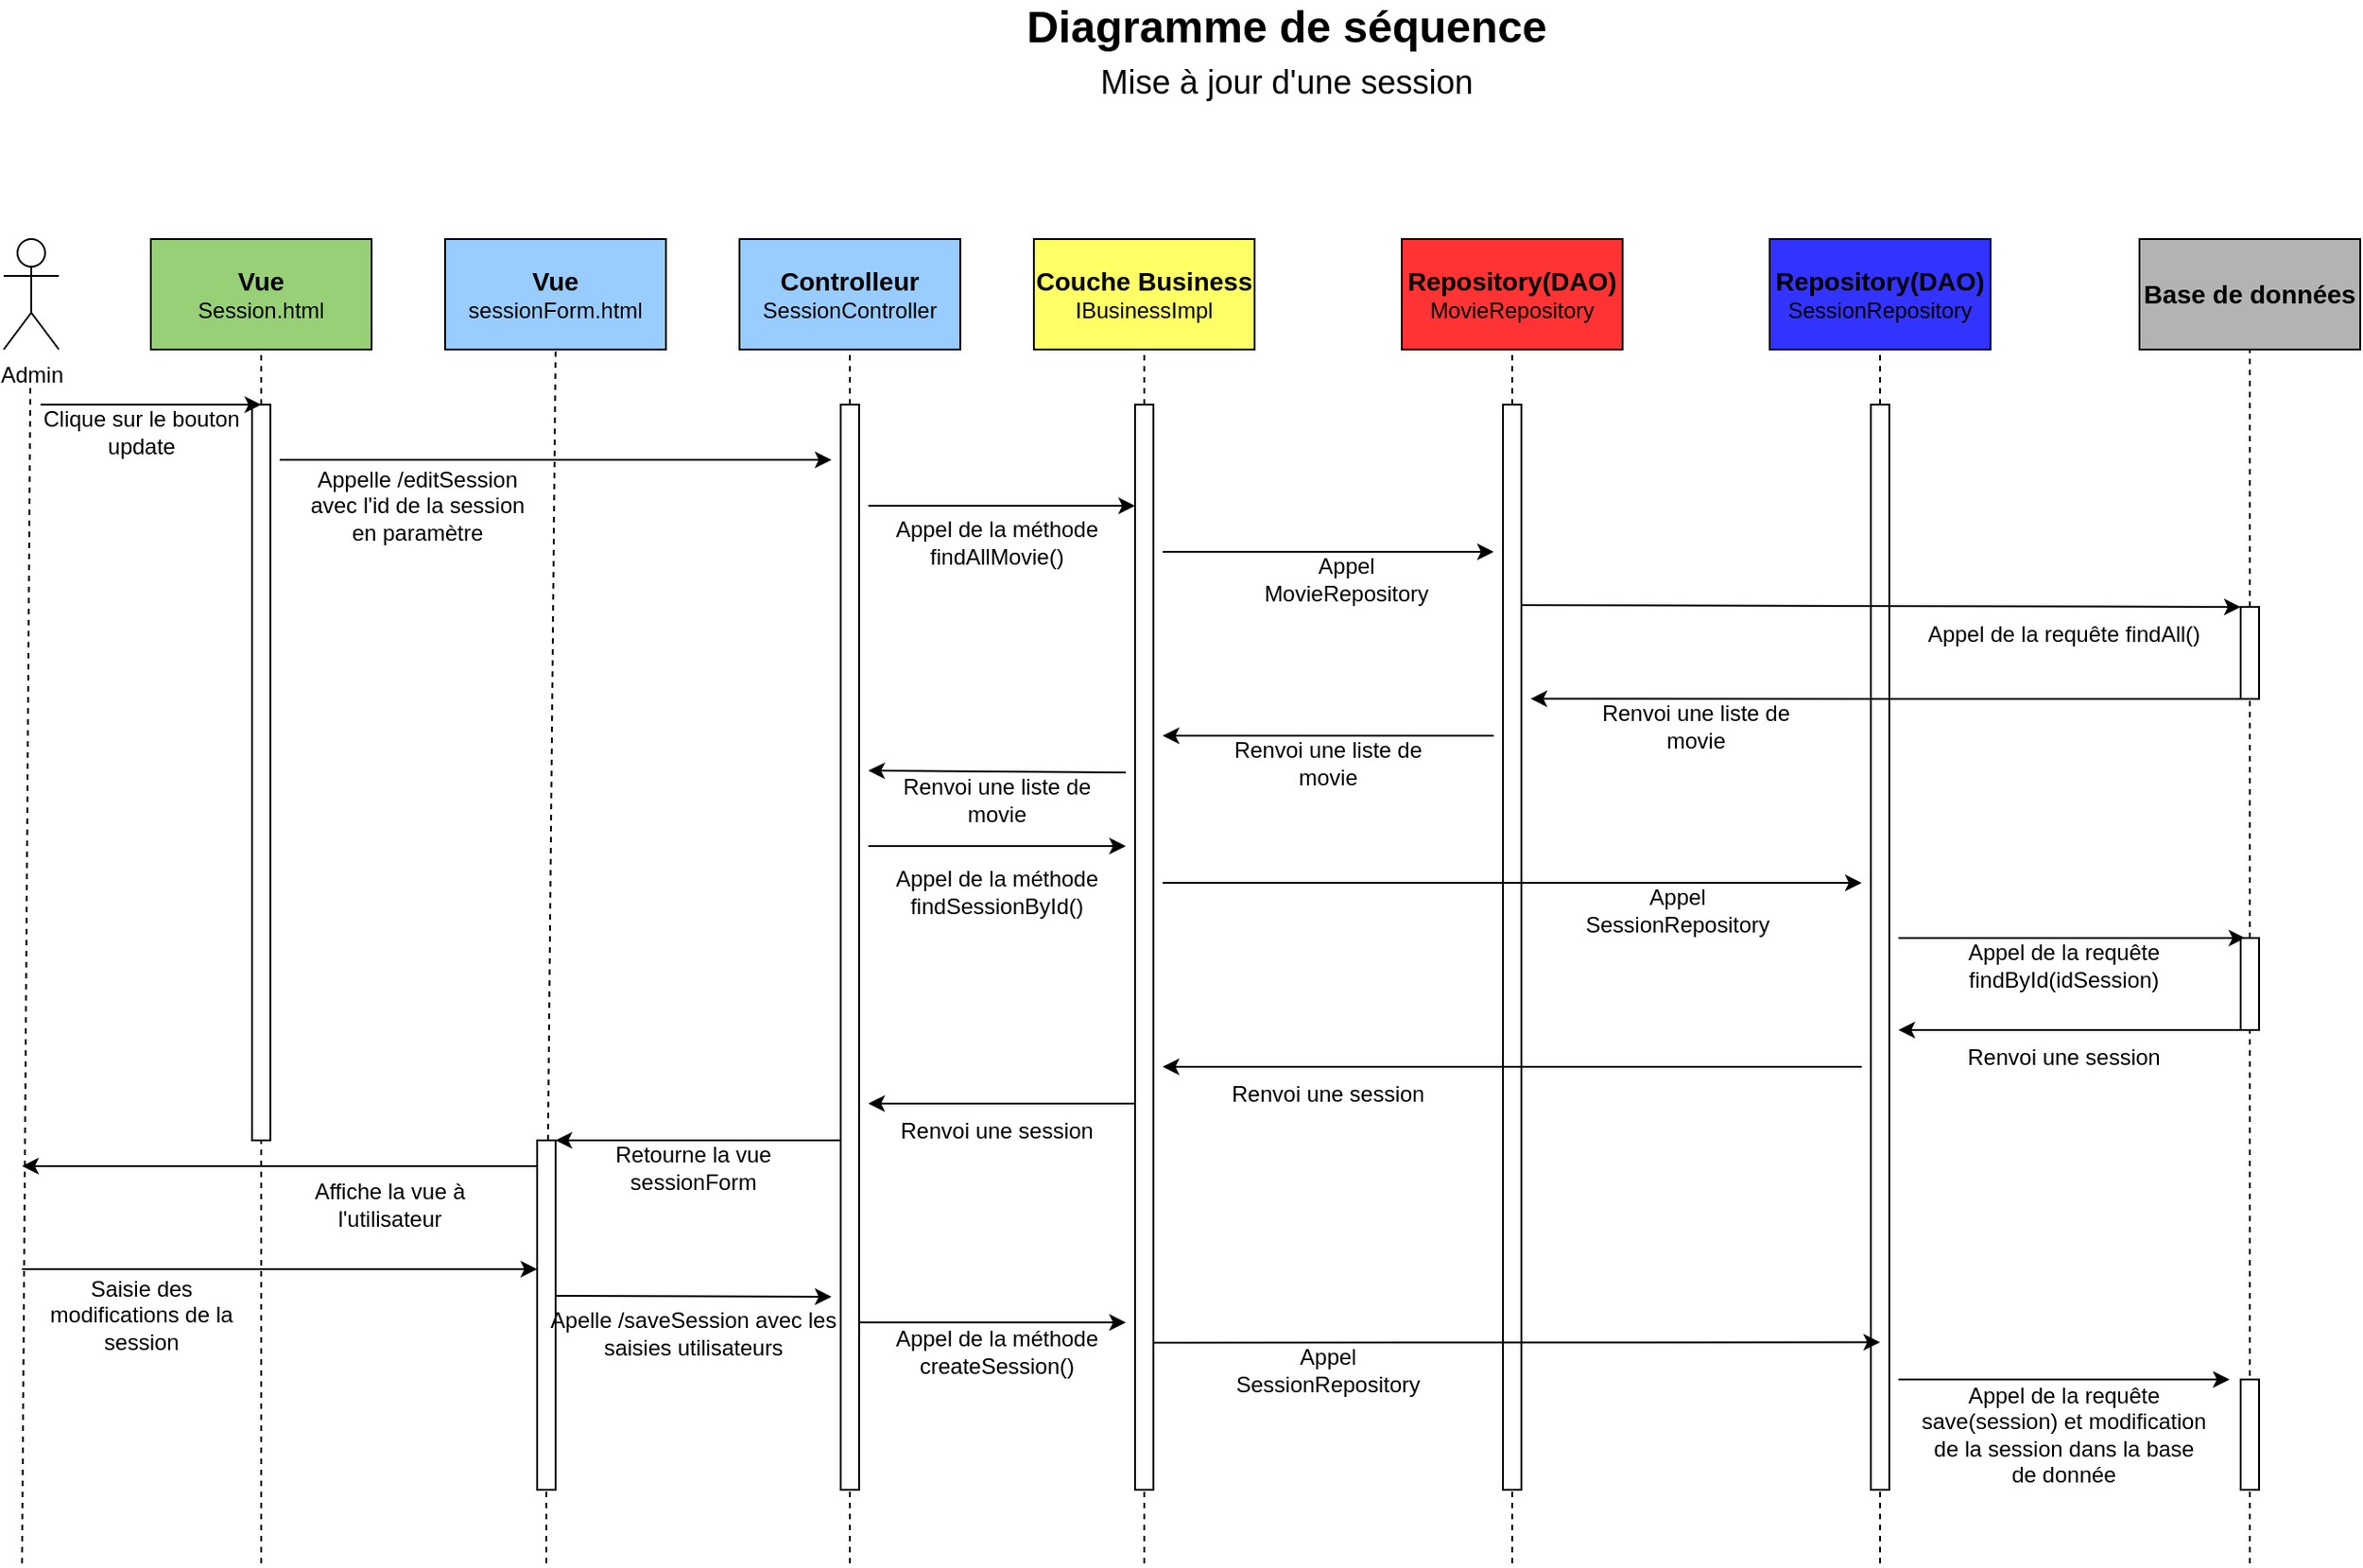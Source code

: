 <mxfile version="24.3.0" type="device">
  <diagram name="Page-1" id="tVgS0q6VFjcbdLN4Nh3d">
    <mxGraphModel dx="1674" dy="1875" grid="1" gridSize="10" guides="1" tooltips="1" connect="1" arrows="1" fold="1" page="1" pageScale="1" pageWidth="827" pageHeight="1169" math="0" shadow="0">
      <root>
        <mxCell id="0" />
        <mxCell id="1" parent="0" />
        <mxCell id="qwBaxFvpxCYaEjQg8hOL-1" value="&lt;font style=&quot;font-size: 18px;&quot;&gt;Mise à jour d&#39;une session&lt;/font&gt;" style="text;html=1;align=center;verticalAlign=middle;whiteSpace=wrap;rounded=0;" parent="1" vertex="1">
          <mxGeometry x="630" y="-20" width="295" height="30" as="geometry" />
        </mxCell>
        <mxCell id="qwBaxFvpxCYaEjQg8hOL-2" value="&lt;font style=&quot;font-size: 24px;&quot;&gt;&lt;b&gt;&lt;font&gt;Diagramme de séquence&lt;/font&gt;&lt;/b&gt;&lt;/font&gt;" style="text;html=1;align=center;verticalAlign=middle;whiteSpace=wrap;rounded=0;" parent="1" vertex="1">
          <mxGeometry x="625" y="-50" width="305" height="30" as="geometry" />
        </mxCell>
        <mxCell id="qwBaxFvpxCYaEjQg8hOL-3" value="Admin" style="shape=umlActor;verticalLabelPosition=bottom;verticalAlign=top;html=1;outlineConnect=0;" parent="1" vertex="1">
          <mxGeometry x="80" y="80" width="30" height="60" as="geometry" />
        </mxCell>
        <mxCell id="qwBaxFvpxCYaEjQg8hOL-4" value="" style="endArrow=none;dashed=1;html=1;rounded=0;" parent="1" edge="1">
          <mxGeometry width="50" height="50" relative="1" as="geometry">
            <mxPoint x="90" y="800" as="sourcePoint" />
            <mxPoint x="94.5" y="160" as="targetPoint" />
          </mxGeometry>
        </mxCell>
        <mxCell id="qwBaxFvpxCYaEjQg8hOL-5" value="&lt;div&gt;&lt;b&gt;&lt;font style=&quot;font-size: 14px;&quot;&gt;Vue&lt;/font&gt;&lt;/b&gt;&lt;/div&gt;&lt;div&gt;Session.html&lt;br&gt;&lt;/div&gt;" style="rounded=0;whiteSpace=wrap;html=1;fillColor=#97D077;" parent="1" vertex="1">
          <mxGeometry x="160" y="80" width="120" height="60" as="geometry" />
        </mxCell>
        <mxCell id="qwBaxFvpxCYaEjQg8hOL-6" value="" style="endArrow=none;dashed=1;html=1;rounded=0;entryX=0.5;entryY=1;entryDx=0;entryDy=0;" parent="1" source="qwBaxFvpxCYaEjQg8hOL-7" target="qwBaxFvpxCYaEjQg8hOL-5" edge="1">
          <mxGeometry width="50" height="50" relative="1" as="geometry">
            <mxPoint x="257.75" y="580" as="sourcePoint" />
            <mxPoint x="262.25" y="180" as="targetPoint" />
          </mxGeometry>
        </mxCell>
        <mxCell id="qwBaxFvpxCYaEjQg8hOL-8" value="" style="endArrow=none;dashed=1;html=1;rounded=0;entryX=0.5;entryY=1;entryDx=0;entryDy=0;" parent="1" target="qwBaxFvpxCYaEjQg8hOL-7" edge="1">
          <mxGeometry width="50" height="50" relative="1" as="geometry">
            <mxPoint x="220" y="800" as="sourcePoint" />
            <mxPoint x="260" y="140" as="targetPoint" />
          </mxGeometry>
        </mxCell>
        <mxCell id="qwBaxFvpxCYaEjQg8hOL-7" value="" style="rounded=0;whiteSpace=wrap;html=1;" parent="1" vertex="1">
          <mxGeometry x="215" y="170" width="10" height="400" as="geometry" />
        </mxCell>
        <mxCell id="qwBaxFvpxCYaEjQg8hOL-9" value="&lt;div&gt;&lt;b&gt;&lt;font style=&quot;font-size: 14px;&quot;&gt;Controlleur&lt;/font&gt;&lt;/b&gt;&lt;/div&gt;&lt;div&gt;SessionController&lt;br&gt;&lt;/div&gt;" style="rounded=0;whiteSpace=wrap;html=1;fillColor=#99CCFF;" parent="1" vertex="1">
          <mxGeometry x="480" y="80" width="120" height="60" as="geometry" />
        </mxCell>
        <mxCell id="qwBaxFvpxCYaEjQg8hOL-10" value="" style="endArrow=none;dashed=1;html=1;rounded=0;entryX=0.5;entryY=1;entryDx=0;entryDy=0;" parent="1" source="qwBaxFvpxCYaEjQg8hOL-14" target="qwBaxFvpxCYaEjQg8hOL-9" edge="1">
          <mxGeometry width="50" height="50" relative="1" as="geometry">
            <mxPoint x="420" y="570" as="sourcePoint" />
            <mxPoint x="422.25" y="170" as="targetPoint" />
          </mxGeometry>
        </mxCell>
        <mxCell id="qwBaxFvpxCYaEjQg8hOL-11" value="" style="endArrow=classic;html=1;rounded=0;" parent="1" edge="1">
          <mxGeometry width="50" height="50" relative="1" as="geometry">
            <mxPoint x="100" y="170" as="sourcePoint" />
            <mxPoint x="220" y="170" as="targetPoint" />
          </mxGeometry>
        </mxCell>
        <mxCell id="qwBaxFvpxCYaEjQg8hOL-13" value="Clique sur le bouton update" style="text;html=1;align=center;verticalAlign=middle;whiteSpace=wrap;rounded=0;" parent="1" vertex="1">
          <mxGeometry x="95" y="170" width="120" height="30" as="geometry" />
        </mxCell>
        <mxCell id="qwBaxFvpxCYaEjQg8hOL-15" value="" style="endArrow=none;dashed=1;html=1;rounded=0;entryX=0.5;entryY=1;entryDx=0;entryDy=0;" parent="1" target="qwBaxFvpxCYaEjQg8hOL-14" edge="1">
          <mxGeometry width="50" height="50" relative="1" as="geometry">
            <mxPoint x="540" y="570" as="sourcePoint" />
            <mxPoint x="420" y="140" as="targetPoint" />
          </mxGeometry>
        </mxCell>
        <mxCell id="qwBaxFvpxCYaEjQg8hOL-14" value="" style="rounded=0;whiteSpace=wrap;html=1;" parent="1" vertex="1">
          <mxGeometry x="535" y="170" width="10" height="590" as="geometry" />
        </mxCell>
        <mxCell id="qwBaxFvpxCYaEjQg8hOL-16" value="" style="endArrow=classic;html=1;rounded=0;" parent="1" edge="1">
          <mxGeometry width="50" height="50" relative="1" as="geometry">
            <mxPoint x="230" y="200" as="sourcePoint" />
            <mxPoint x="530" y="200" as="targetPoint" />
          </mxGeometry>
        </mxCell>
        <mxCell id="qwBaxFvpxCYaEjQg8hOL-18" value="Appelle /editSession avec l&#39;id de la session en paramètre" style="text;html=1;align=center;verticalAlign=middle;whiteSpace=wrap;rounded=0;" parent="1" vertex="1">
          <mxGeometry x="240" y="210" width="130" height="30" as="geometry" />
        </mxCell>
        <mxCell id="qwBaxFvpxCYaEjQg8hOL-19" value="&lt;div&gt;&lt;b&gt;&lt;font style=&quot;font-size: 14px;&quot;&gt;Couche Business&lt;/font&gt;&lt;/b&gt;&lt;/div&gt;&lt;div&gt;IBusinessImpl&lt;br&gt;&lt;/div&gt;" style="rounded=0;whiteSpace=wrap;html=1;fillColor=#FFFF66;" parent="1" vertex="1">
          <mxGeometry x="640" y="80" width="120" height="60" as="geometry" />
        </mxCell>
        <mxCell id="qwBaxFvpxCYaEjQg8hOL-20" value="" style="endArrow=none;dashed=1;html=1;rounded=0;entryX=0.5;entryY=1;entryDx=0;entryDy=0;" parent="1" source="qwBaxFvpxCYaEjQg8hOL-21" target="qwBaxFvpxCYaEjQg8hOL-19" edge="1">
          <mxGeometry width="50" height="50" relative="1" as="geometry">
            <mxPoint x="578.88" y="600" as="sourcePoint" />
            <mxPoint x="581.13" y="150" as="targetPoint" />
          </mxGeometry>
        </mxCell>
        <mxCell id="qwBaxFvpxCYaEjQg8hOL-23" value="" style="endArrow=none;dashed=1;html=1;rounded=0;entryX=0.5;entryY=1;entryDx=0;entryDy=0;" parent="1" target="qwBaxFvpxCYaEjQg8hOL-21" edge="1">
          <mxGeometry width="50" height="50" relative="1" as="geometry">
            <mxPoint x="700" y="800" as="sourcePoint" />
            <mxPoint x="631.12" y="280" as="targetPoint" />
          </mxGeometry>
        </mxCell>
        <mxCell id="qwBaxFvpxCYaEjQg8hOL-21" value="" style="rounded=0;whiteSpace=wrap;html=1;" parent="1" vertex="1">
          <mxGeometry x="695" y="170" width="10" height="590" as="geometry" />
        </mxCell>
        <mxCell id="qwBaxFvpxCYaEjQg8hOL-24" value="" style="endArrow=classic;html=1;rounded=0;" parent="1" edge="1">
          <mxGeometry width="50" height="50" relative="1" as="geometry">
            <mxPoint x="550" y="225" as="sourcePoint" />
            <mxPoint x="695" y="225" as="targetPoint" />
          </mxGeometry>
        </mxCell>
        <mxCell id="qwBaxFvpxCYaEjQg8hOL-26" value="&lt;div&gt;&lt;b&gt;&lt;font style=&quot;font-size: 14px;&quot;&gt;Repository(DAO)&lt;/font&gt;&lt;/b&gt;&lt;/div&gt;&lt;div&gt;MovieRepository&lt;font style=&quot;font-size: 12px;&quot;&gt;&lt;b&gt;&lt;font&gt;&lt;br&gt;&lt;/font&gt;&lt;/b&gt;&lt;/font&gt;&lt;/div&gt;" style="rounded=0;whiteSpace=wrap;html=1;fillColor=#FF3333;" parent="1" vertex="1">
          <mxGeometry x="840" y="80" width="120" height="60" as="geometry" />
        </mxCell>
        <mxCell id="qwBaxFvpxCYaEjQg8hOL-27" value="" style="endArrow=none;dashed=1;html=1;rounded=0;entryX=0.5;entryY=1;entryDx=0;entryDy=0;" parent="1" source="qwBaxFvpxCYaEjQg8hOL-29" target="qwBaxFvpxCYaEjQg8hOL-26" edge="1">
          <mxGeometry width="50" height="50" relative="1" as="geometry">
            <mxPoint x="777.75" y="550" as="sourcePoint" />
            <mxPoint x="782.25" y="150" as="targetPoint" />
          </mxGeometry>
        </mxCell>
        <mxCell id="qwBaxFvpxCYaEjQg8hOL-28" value="" style="endArrow=classic;html=1;rounded=0;" parent="1" edge="1">
          <mxGeometry width="50" height="50" relative="1" as="geometry">
            <mxPoint x="710" y="250" as="sourcePoint" />
            <mxPoint x="890" y="250" as="targetPoint" />
          </mxGeometry>
        </mxCell>
        <mxCell id="qwBaxFvpxCYaEjQg8hOL-31" value="" style="endArrow=none;dashed=1;html=1;rounded=0;entryX=0.5;entryY=1;entryDx=0;entryDy=0;" parent="1" target="qwBaxFvpxCYaEjQg8hOL-29" edge="1">
          <mxGeometry width="50" height="50" relative="1" as="geometry">
            <mxPoint x="900" y="800" as="sourcePoint" />
            <mxPoint x="780" y="140" as="targetPoint" />
          </mxGeometry>
        </mxCell>
        <mxCell id="qwBaxFvpxCYaEjQg8hOL-29" value="" style="rounded=0;whiteSpace=wrap;html=1;" parent="1" vertex="1">
          <mxGeometry x="895" y="170" width="10" height="590" as="geometry" />
        </mxCell>
        <mxCell id="qwBaxFvpxCYaEjQg8hOL-34" value="&lt;b&gt;&lt;font style=&quot;font-size: 14px;&quot;&gt;Base de données&lt;/font&gt;&lt;/b&gt;" style="rounded=0;whiteSpace=wrap;html=1;fillColor=#B3B3B3;" parent="1" vertex="1">
          <mxGeometry x="1241" y="80" width="120" height="60" as="geometry" />
        </mxCell>
        <mxCell id="qwBaxFvpxCYaEjQg8hOL-35" value="" style="endArrow=none;dashed=1;html=1;rounded=0;entryX=0.5;entryY=1;entryDx=0;entryDy=0;" parent="1" source="qwBaxFvpxCYaEjQg8hOL-37" target="qwBaxFvpxCYaEjQg8hOL-34" edge="1">
          <mxGeometry width="50" height="50" relative="1" as="geometry">
            <mxPoint x="1018" y="600" as="sourcePoint" />
            <mxPoint x="1022.25" y="160" as="targetPoint" />
          </mxGeometry>
        </mxCell>
        <mxCell id="qwBaxFvpxCYaEjQg8hOL-38" value="" style="endArrow=none;dashed=1;html=1;rounded=0;entryX=0.5;entryY=1;entryDx=0;entryDy=0;" parent="1" source="OBwvlwMdaJT3k6XubjCi-25" target="qwBaxFvpxCYaEjQg8hOL-37" edge="1">
          <mxGeometry width="50" height="50" relative="1" as="geometry">
            <mxPoint x="1220" y="560" as="sourcePoint" />
            <mxPoint x="1020" y="140" as="targetPoint" />
          </mxGeometry>
        </mxCell>
        <mxCell id="qwBaxFvpxCYaEjQg8hOL-37" value="" style="rounded=0;whiteSpace=wrap;html=1;" parent="1" vertex="1">
          <mxGeometry x="1296" y="280" width="10" height="50" as="geometry" />
        </mxCell>
        <mxCell id="OBwvlwMdaJT3k6XubjCi-3" value="Appel de la méthode findAllMovie()" style="text;html=1;align=center;verticalAlign=middle;whiteSpace=wrap;rounded=0;" parent="1" vertex="1">
          <mxGeometry x="560" y="230" width="120" height="30" as="geometry" />
        </mxCell>
        <mxCell id="OBwvlwMdaJT3k6XubjCi-4" value="Appel MovieRepository" style="text;html=1;align=center;verticalAlign=middle;whiteSpace=wrap;rounded=0;" parent="1" vertex="1">
          <mxGeometry x="750" y="250" width="120" height="30" as="geometry" />
        </mxCell>
        <mxCell id="OBwvlwMdaJT3k6XubjCi-6" value="Appel de la requête findAll()" style="text;html=1;align=center;verticalAlign=middle;whiteSpace=wrap;rounded=0;" parent="1" vertex="1">
          <mxGeometry x="1120" y="280" width="160" height="30" as="geometry" />
        </mxCell>
        <mxCell id="OBwvlwMdaJT3k6XubjCi-8" value="Renvoi une liste de movie" style="text;html=1;align=center;verticalAlign=middle;whiteSpace=wrap;rounded=0;" parent="1" vertex="1">
          <mxGeometry x="740" y="350" width="120" height="30" as="geometry" />
        </mxCell>
        <mxCell id="OBwvlwMdaJT3k6XubjCi-9" value="" style="endArrow=classic;html=1;rounded=0;" parent="1" edge="1">
          <mxGeometry width="50" height="50" relative="1" as="geometry">
            <mxPoint x="890" y="350" as="sourcePoint" />
            <mxPoint x="710" y="350" as="targetPoint" />
          </mxGeometry>
        </mxCell>
        <mxCell id="OBwvlwMdaJT3k6XubjCi-10" value="Renvoi une liste de movie" style="text;html=1;align=center;verticalAlign=middle;whiteSpace=wrap;rounded=0;" parent="1" vertex="1">
          <mxGeometry x="940" y="330" width="120" height="30" as="geometry" />
        </mxCell>
        <mxCell id="OBwvlwMdaJT3k6XubjCi-11" value="" style="endArrow=classic;html=1;rounded=0;" parent="1" edge="1">
          <mxGeometry width="50" height="50" relative="1" as="geometry">
            <mxPoint x="690" y="370" as="sourcePoint" />
            <mxPoint x="550" y="369" as="targetPoint" />
          </mxGeometry>
        </mxCell>
        <mxCell id="OBwvlwMdaJT3k6XubjCi-12" value="Renvoi une liste de movie" style="text;html=1;align=center;verticalAlign=middle;whiteSpace=wrap;rounded=0;" parent="1" vertex="1">
          <mxGeometry x="560" y="370" width="120" height="30" as="geometry" />
        </mxCell>
        <mxCell id="OBwvlwMdaJT3k6XubjCi-13" value="" style="endArrow=classic;html=1;rounded=0;" parent="1" edge="1">
          <mxGeometry width="50" height="50" relative="1" as="geometry">
            <mxPoint x="550" y="410" as="sourcePoint" />
            <mxPoint x="690" y="410" as="targetPoint" />
          </mxGeometry>
        </mxCell>
        <mxCell id="OBwvlwMdaJT3k6XubjCi-14" value="Appel de la méthode findSessionById()" style="text;html=1;align=center;verticalAlign=middle;whiteSpace=wrap;rounded=0;" parent="1" vertex="1">
          <mxGeometry x="560" y="420" width="120" height="30" as="geometry" />
        </mxCell>
        <mxCell id="OBwvlwMdaJT3k6XubjCi-15" value="" style="endArrow=classic;html=1;rounded=0;" parent="1" edge="1">
          <mxGeometry width="50" height="50" relative="1" as="geometry">
            <mxPoint x="710" y="430" as="sourcePoint" />
            <mxPoint x="1090" y="430" as="targetPoint" />
          </mxGeometry>
        </mxCell>
        <mxCell id="OBwvlwMdaJT3k6XubjCi-18" value="Appel SessionRepository" style="text;html=1;align=center;verticalAlign=middle;whiteSpace=wrap;rounded=0;" parent="1" vertex="1">
          <mxGeometry x="930" y="430" width="120" height="30" as="geometry" />
        </mxCell>
        <mxCell id="OBwvlwMdaJT3k6XubjCi-19" value="&lt;div&gt;&lt;b&gt;&lt;font style=&quot;font-size: 14px;&quot;&gt;Repository(DAO)&lt;/font&gt;&lt;/b&gt;&lt;/div&gt;&lt;div&gt;SessionRepository&lt;font style=&quot;font-size: 12px;&quot;&gt;&lt;b&gt;&lt;font&gt;&lt;br&gt;&lt;/font&gt;&lt;/b&gt;&lt;/font&gt;&lt;/div&gt;" style="rounded=0;whiteSpace=wrap;html=1;fillColor=#3333FF;" parent="1" vertex="1">
          <mxGeometry x="1040" y="80" width="120" height="60" as="geometry" />
        </mxCell>
        <mxCell id="OBwvlwMdaJT3k6XubjCi-21" value="" style="endArrow=none;dashed=1;html=1;rounded=0;entryX=0.5;entryY=1;entryDx=0;entryDy=0;" parent="1" source="OBwvlwMdaJT3k6XubjCi-22" target="OBwvlwMdaJT3k6XubjCi-19" edge="1">
          <mxGeometry width="50" height="50" relative="1" as="geometry">
            <mxPoint x="1020" y="560" as="sourcePoint" />
            <mxPoint x="1019.5" y="140" as="targetPoint" />
          </mxGeometry>
        </mxCell>
        <mxCell id="OBwvlwMdaJT3k6XubjCi-23" value="" style="endArrow=none;dashed=1;html=1;rounded=0;entryX=0.5;entryY=1;entryDx=0;entryDy=0;" parent="1" target="OBwvlwMdaJT3k6XubjCi-22" edge="1">
          <mxGeometry width="50" height="50" relative="1" as="geometry">
            <mxPoint x="1100" y="800" as="sourcePoint" />
            <mxPoint x="1019.5" y="140" as="targetPoint" />
          </mxGeometry>
        </mxCell>
        <mxCell id="OBwvlwMdaJT3k6XubjCi-22" value="" style="rounded=0;whiteSpace=wrap;html=1;" parent="1" vertex="1">
          <mxGeometry x="1095" y="170" width="10" height="590" as="geometry" />
        </mxCell>
        <mxCell id="OBwvlwMdaJT3k6XubjCi-24" value="" style="endArrow=classic;html=1;rounded=0;entryX=0.25;entryY=0;entryDx=0;entryDy=0;" parent="1" target="OBwvlwMdaJT3k6XubjCi-25" edge="1">
          <mxGeometry width="50" height="50" relative="1" as="geometry">
            <mxPoint x="1110" y="460" as="sourcePoint" />
            <mxPoint x="1200" y="460" as="targetPoint" />
          </mxGeometry>
        </mxCell>
        <mxCell id="OBwvlwMdaJT3k6XubjCi-26" value="" style="endArrow=none;dashed=1;html=1;rounded=0;entryX=0.5;entryY=1;entryDx=0;entryDy=0;" parent="1" target="OBwvlwMdaJT3k6XubjCi-25" edge="1">
          <mxGeometry width="50" height="50" relative="1" as="geometry">
            <mxPoint x="1301" y="800" as="sourcePoint" />
            <mxPoint x="1220" y="330" as="targetPoint" />
          </mxGeometry>
        </mxCell>
        <mxCell id="OBwvlwMdaJT3k6XubjCi-25" value="" style="rounded=0;whiteSpace=wrap;html=1;" parent="1" vertex="1">
          <mxGeometry x="1296" y="460" width="10" height="50" as="geometry" />
        </mxCell>
        <mxCell id="OBwvlwMdaJT3k6XubjCi-28" value="Appel de la requête findById(idSession) " style="text;html=1;align=center;verticalAlign=middle;whiteSpace=wrap;rounded=0;" parent="1" vertex="1">
          <mxGeometry x="1140" y="460" width="120" height="30" as="geometry" />
        </mxCell>
        <mxCell id="OBwvlwMdaJT3k6XubjCi-29" value="" style="endArrow=classic;html=1;rounded=0;exitX=0;exitY=1;exitDx=0;exitDy=0;" parent="1" source="OBwvlwMdaJT3k6XubjCi-25" edge="1">
          <mxGeometry width="50" height="50" relative="1" as="geometry">
            <mxPoint x="1215" y="509" as="sourcePoint" />
            <mxPoint x="1110" y="510" as="targetPoint" />
          </mxGeometry>
        </mxCell>
        <mxCell id="OBwvlwMdaJT3k6XubjCi-30" value="Renvoi une session" style="text;html=1;align=center;verticalAlign=middle;whiteSpace=wrap;rounded=0;" parent="1" vertex="1">
          <mxGeometry x="1140" y="510" width="120" height="30" as="geometry" />
        </mxCell>
        <mxCell id="OBwvlwMdaJT3k6XubjCi-31" value="" style="endArrow=classic;html=1;rounded=0;" parent="1" edge="1">
          <mxGeometry width="50" height="50" relative="1" as="geometry">
            <mxPoint x="1090" y="530" as="sourcePoint" />
            <mxPoint x="710" y="530" as="targetPoint" />
          </mxGeometry>
        </mxCell>
        <mxCell id="OBwvlwMdaJT3k6XubjCi-33" value="Renvoi une session" style="text;html=1;align=center;verticalAlign=middle;whiteSpace=wrap;rounded=0;" parent="1" vertex="1">
          <mxGeometry x="740" y="530" width="120" height="30" as="geometry" />
        </mxCell>
        <mxCell id="OBwvlwMdaJT3k6XubjCi-36" value="&lt;div&gt;&lt;font style=&quot;font-size: 14px;&quot;&gt;&lt;b&gt;Vue&lt;/b&gt;&lt;/font&gt;&lt;/div&gt;&lt;div&gt;sessionForm.html&lt;br&gt;&lt;/div&gt;" style="rounded=0;whiteSpace=wrap;html=1;fillColor=#99CCFF;" parent="1" vertex="1">
          <mxGeometry x="320" y="80" width="120" height="60" as="geometry" />
        </mxCell>
        <mxCell id="OBwvlwMdaJT3k6XubjCi-37" value="" style="endArrow=none;dashed=1;html=1;rounded=0;entryX=0.5;entryY=1;entryDx=0;entryDy=0;" parent="1" source="OBwvlwMdaJT3k6XubjCi-42" target="OBwvlwMdaJT3k6XubjCi-36" edge="1">
          <mxGeometry width="50" height="50" relative="1" as="geometry">
            <mxPoint x="377.75" y="700" as="sourcePoint" />
            <mxPoint x="382.25" y="140" as="targetPoint" />
          </mxGeometry>
        </mxCell>
        <mxCell id="OBwvlwMdaJT3k6XubjCi-38" value="" style="endArrow=classic;html=1;rounded=0;exitX=0;exitY=1;exitDx=0;exitDy=0;" parent="1" edge="1">
          <mxGeometry width="50" height="50" relative="1" as="geometry">
            <mxPoint x="695" y="550" as="sourcePoint" />
            <mxPoint x="550" y="550" as="targetPoint" />
          </mxGeometry>
        </mxCell>
        <mxCell id="OBwvlwMdaJT3k6XubjCi-39" value="Renvoi une session" style="text;html=1;align=center;verticalAlign=middle;whiteSpace=wrap;rounded=0;" parent="1" vertex="1">
          <mxGeometry x="560" y="550" width="120" height="30" as="geometry" />
        </mxCell>
        <mxCell id="OBwvlwMdaJT3k6XubjCi-41" value="" style="endArrow=classic;html=1;rounded=0;exitX=0;exitY=1;exitDx=0;exitDy=0;entryX=1;entryY=0;entryDx=0;entryDy=0;" parent="1" target="OBwvlwMdaJT3k6XubjCi-42" edge="1">
          <mxGeometry width="50" height="50" relative="1" as="geometry">
            <mxPoint x="535" y="570" as="sourcePoint" />
            <mxPoint x="410" y="570" as="targetPoint" />
          </mxGeometry>
        </mxCell>
        <mxCell id="OBwvlwMdaJT3k6XubjCi-43" value="" style="endArrow=none;dashed=1;html=1;rounded=0;" parent="1" target="OBwvlwMdaJT3k6XubjCi-42" edge="1">
          <mxGeometry width="50" height="50" relative="1" as="geometry">
            <mxPoint x="375" y="800" as="sourcePoint" />
            <mxPoint x="382.25" y="140" as="targetPoint" />
          </mxGeometry>
        </mxCell>
        <mxCell id="OBwvlwMdaJT3k6XubjCi-42" value="" style="rounded=0;whiteSpace=wrap;html=1;" parent="1" vertex="1">
          <mxGeometry x="370" y="570" width="10" height="190" as="geometry" />
        </mxCell>
        <mxCell id="OBwvlwMdaJT3k6XubjCi-44" value="Retourne la vue sessionForm" style="text;html=1;align=center;verticalAlign=middle;whiteSpace=wrap;rounded=0;" parent="1" vertex="1">
          <mxGeometry x="395" y="570" width="120" height="30" as="geometry" />
        </mxCell>
        <mxCell id="OBwvlwMdaJT3k6XubjCi-45" value="" style="endArrow=classic;html=1;rounded=0;exitX=0;exitY=1;exitDx=0;exitDy=0;" parent="1" edge="1">
          <mxGeometry width="50" height="50" relative="1" as="geometry">
            <mxPoint x="370" y="584" as="sourcePoint" />
            <mxPoint x="90" y="584" as="targetPoint" />
          </mxGeometry>
        </mxCell>
        <mxCell id="OBwvlwMdaJT3k6XubjCi-46" value="Affiche la vue à l&#39;utilisateur" style="text;html=1;align=center;verticalAlign=middle;whiteSpace=wrap;rounded=0;" parent="1" vertex="1">
          <mxGeometry x="230" y="590" width="120" height="30" as="geometry" />
        </mxCell>
        <mxCell id="OBwvlwMdaJT3k6XubjCi-47" value="" style="endArrow=classic;html=1;rounded=0;" parent="1" edge="1">
          <mxGeometry width="50" height="50" relative="1" as="geometry">
            <mxPoint x="90" y="640" as="sourcePoint" />
            <mxPoint x="370" y="640" as="targetPoint" />
          </mxGeometry>
        </mxCell>
        <mxCell id="OBwvlwMdaJT3k6XubjCi-48" value="Saisie des modifications de la session" style="text;html=1;align=center;verticalAlign=middle;whiteSpace=wrap;rounded=0;" parent="1" vertex="1">
          <mxGeometry x="100" y="650" width="110" height="30" as="geometry" />
        </mxCell>
        <mxCell id="OBwvlwMdaJT3k6XubjCi-49" value="Apelle /saveSession avec les saisies utilisateurs" style="text;html=1;align=center;verticalAlign=middle;whiteSpace=wrap;rounded=0;" parent="1" vertex="1">
          <mxGeometry x="375" y="660" width="160" height="30" as="geometry" />
        </mxCell>
        <mxCell id="OBwvlwMdaJT3k6XubjCi-50" value="" style="endArrow=classic;html=1;rounded=0;" parent="1" edge="1">
          <mxGeometry width="50" height="50" relative="1" as="geometry">
            <mxPoint x="380" y="654.5" as="sourcePoint" />
            <mxPoint x="530" y="655" as="targetPoint" />
          </mxGeometry>
        </mxCell>
        <mxCell id="OBwvlwMdaJT3k6XubjCi-52" value="" style="endArrow=classic;html=1;rounded=0;" parent="1" edge="1">
          <mxGeometry width="50" height="50" relative="1" as="geometry">
            <mxPoint x="545" y="669" as="sourcePoint" />
            <mxPoint x="690" y="669" as="targetPoint" />
          </mxGeometry>
        </mxCell>
        <mxCell id="OBwvlwMdaJT3k6XubjCi-54" value="Appel de la méthode createSession()" style="text;html=1;align=center;verticalAlign=middle;whiteSpace=wrap;rounded=0;" parent="1" vertex="1">
          <mxGeometry x="555" y="670" width="130" height="30" as="geometry" />
        </mxCell>
        <mxCell id="OBwvlwMdaJT3k6XubjCi-55" value="" style="endArrow=classic;html=1;rounded=0;entryX=0.5;entryY=0.864;entryDx=0;entryDy=0;entryPerimeter=0;" parent="1" edge="1" target="OBwvlwMdaJT3k6XubjCi-22">
          <mxGeometry width="50" height="50" relative="1" as="geometry">
            <mxPoint x="705" y="680" as="sourcePoint" />
            <mxPoint x="890" y="680" as="targetPoint" />
          </mxGeometry>
        </mxCell>
        <mxCell id="OBwvlwMdaJT3k6XubjCi-56" value="Appel SessionRepository" style="text;html=1;align=center;verticalAlign=middle;whiteSpace=wrap;rounded=0;" parent="1" vertex="1">
          <mxGeometry x="740" y="680" width="120" height="30" as="geometry" />
        </mxCell>
        <mxCell id="a-kal1FlQo5S1_CgRzMG-1" value="" style="rounded=0;whiteSpace=wrap;html=1;" parent="1" vertex="1">
          <mxGeometry x="1296" y="700" width="10" height="60" as="geometry" />
        </mxCell>
        <mxCell id="a-kal1FlQo5S1_CgRzMG-2" value="" style="endArrow=classic;html=1;rounded=0;" parent="1" edge="1">
          <mxGeometry width="50" height="50" relative="1" as="geometry">
            <mxPoint x="1110" y="700" as="sourcePoint" />
            <mxPoint x="1290" y="700" as="targetPoint" />
          </mxGeometry>
        </mxCell>
        <mxCell id="a-kal1FlQo5S1_CgRzMG-3" value="Appel de la requête save(session) et modification de la session dans la base de donnée" style="text;html=1;align=center;verticalAlign=middle;whiteSpace=wrap;rounded=0;" parent="1" vertex="1">
          <mxGeometry x="1120" y="715" width="160" height="30" as="geometry" />
        </mxCell>
        <mxCell id="a-kal1FlQo5S1_CgRzMG-5" value="" style="endArrow=none;dashed=1;html=1;rounded=0;" parent="1" edge="1">
          <mxGeometry width="50" height="50" relative="1" as="geometry">
            <mxPoint x="540" y="800" as="sourcePoint" />
            <mxPoint x="540" y="760" as="targetPoint" />
          </mxGeometry>
        </mxCell>
        <mxCell id="a-kal1FlQo5S1_CgRzMG-8" value="" style="endArrow=classic;html=1;rounded=0;entryX=0;entryY=0;entryDx=0;entryDy=0;" parent="1" target="qwBaxFvpxCYaEjQg8hOL-37" edge="1">
          <mxGeometry width="50" height="50" relative="1" as="geometry">
            <mxPoint x="905" y="279" as="sourcePoint" />
            <mxPoint x="1075" y="279" as="targetPoint" />
          </mxGeometry>
        </mxCell>
        <mxCell id="a-kal1FlQo5S1_CgRzMG-9" value="" style="endArrow=classic;html=1;rounded=0;entryX=1.5;entryY=0.271;entryDx=0;entryDy=0;entryPerimeter=0;" parent="1" target="qwBaxFvpxCYaEjQg8hOL-29" edge="1">
          <mxGeometry width="50" height="50" relative="1" as="geometry">
            <mxPoint x="1300" y="330" as="sourcePoint" />
            <mxPoint x="1140" y="330" as="targetPoint" />
          </mxGeometry>
        </mxCell>
      </root>
    </mxGraphModel>
  </diagram>
</mxfile>
